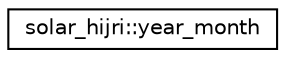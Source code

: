 digraph "Graphical Class Hierarchy"
{
 // LATEX_PDF_SIZE
  edge [fontname="Helvetica",fontsize="10",labelfontname="Helvetica",labelfontsize="10"];
  node [fontname="Helvetica",fontsize="10",shape=record];
  rankdir="LR";
  Node0 [label="solar_hijri::year_month",height=0.2,width=0.4,color="black", fillcolor="white", style="filled",URL="$classsolar__hijri_1_1year__month.html",tooltip=" "];
}
